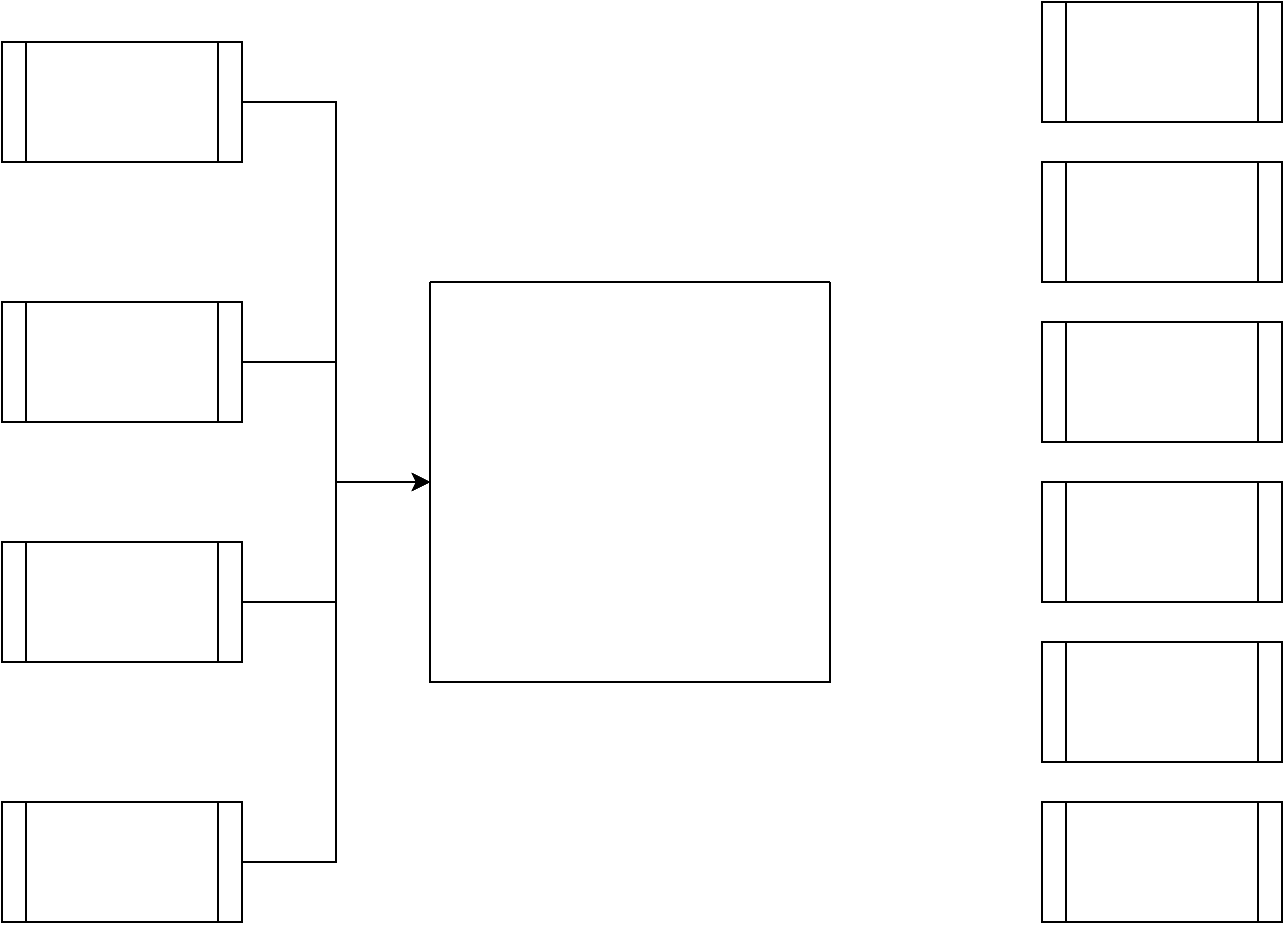 <mxfile version="21.1.1" type="github">
  <diagram name="Page-1" id="I2diGHP10F4gkZ_NdI2N">
    <mxGraphModel dx="794" dy="459" grid="1" gridSize="10" guides="1" tooltips="1" connect="1" arrows="1" fold="1" page="1" pageScale="1" pageWidth="827" pageHeight="1169" math="0" shadow="0">
      <root>
        <mxCell id="0" />
        <mxCell id="1" parent="0" />
        <mxCell id="qdHmDOOyC_FSIgch7ug1-1" value="" style="swimlane;startSize=0;" vertex="1" parent="1">
          <mxGeometry x="314" y="150" width="200" height="200" as="geometry" />
        </mxCell>
        <mxCell id="qdHmDOOyC_FSIgch7ug1-15" style="edgeStyle=orthogonalEdgeStyle;rounded=0;orthogonalLoop=1;jettySize=auto;html=1;entryX=0;entryY=0.5;entryDx=0;entryDy=0;" edge="1" parent="1" source="qdHmDOOyC_FSIgch7ug1-5" target="qdHmDOOyC_FSIgch7ug1-1">
          <mxGeometry relative="1" as="geometry" />
        </mxCell>
        <mxCell id="qdHmDOOyC_FSIgch7ug1-5" value="" style="shape=process;whiteSpace=wrap;html=1;backgroundOutline=1;" vertex="1" parent="1">
          <mxGeometry x="100" y="30" width="120" height="60" as="geometry" />
        </mxCell>
        <mxCell id="qdHmDOOyC_FSIgch7ug1-20" style="edgeStyle=orthogonalEdgeStyle;rounded=0;orthogonalLoop=1;jettySize=auto;html=1;entryX=0;entryY=0.5;entryDx=0;entryDy=0;" edge="1" parent="1" source="qdHmDOOyC_FSIgch7ug1-6" target="qdHmDOOyC_FSIgch7ug1-1">
          <mxGeometry relative="1" as="geometry" />
        </mxCell>
        <mxCell id="qdHmDOOyC_FSIgch7ug1-6" value="" style="shape=process;whiteSpace=wrap;html=1;backgroundOutline=1;" vertex="1" parent="1">
          <mxGeometry x="100" y="160" width="120" height="60" as="geometry" />
        </mxCell>
        <mxCell id="qdHmDOOyC_FSIgch7ug1-17" style="edgeStyle=orthogonalEdgeStyle;rounded=0;orthogonalLoop=1;jettySize=auto;html=1;entryX=0;entryY=0.5;entryDx=0;entryDy=0;" edge="1" parent="1" source="qdHmDOOyC_FSIgch7ug1-7" target="qdHmDOOyC_FSIgch7ug1-1">
          <mxGeometry relative="1" as="geometry" />
        </mxCell>
        <mxCell id="qdHmDOOyC_FSIgch7ug1-7" value="" style="shape=process;whiteSpace=wrap;html=1;backgroundOutline=1;" vertex="1" parent="1">
          <mxGeometry x="100" y="280" width="120" height="60" as="geometry" />
        </mxCell>
        <mxCell id="qdHmDOOyC_FSIgch7ug1-19" style="edgeStyle=orthogonalEdgeStyle;rounded=0;orthogonalLoop=1;jettySize=auto;html=1;entryX=0;entryY=0.5;entryDx=0;entryDy=0;" edge="1" parent="1" source="qdHmDOOyC_FSIgch7ug1-8" target="qdHmDOOyC_FSIgch7ug1-1">
          <mxGeometry relative="1" as="geometry" />
        </mxCell>
        <mxCell id="qdHmDOOyC_FSIgch7ug1-8" value="" style="shape=process;whiteSpace=wrap;html=1;backgroundOutline=1;" vertex="1" parent="1">
          <mxGeometry x="100" y="410" width="120" height="60" as="geometry" />
        </mxCell>
        <mxCell id="qdHmDOOyC_FSIgch7ug1-9" value="" style="shape=process;whiteSpace=wrap;html=1;backgroundOutline=1;" vertex="1" parent="1">
          <mxGeometry x="620" y="10" width="120" height="60" as="geometry" />
        </mxCell>
        <mxCell id="qdHmDOOyC_FSIgch7ug1-10" value="" style="shape=process;whiteSpace=wrap;html=1;backgroundOutline=1;" vertex="1" parent="1">
          <mxGeometry x="620" y="90" width="120" height="60" as="geometry" />
        </mxCell>
        <mxCell id="qdHmDOOyC_FSIgch7ug1-11" value="" style="shape=process;whiteSpace=wrap;html=1;backgroundOutline=1;" vertex="1" parent="1">
          <mxGeometry x="620" y="170" width="120" height="60" as="geometry" />
        </mxCell>
        <mxCell id="qdHmDOOyC_FSIgch7ug1-12" value="" style="shape=process;whiteSpace=wrap;html=1;backgroundOutline=1;" vertex="1" parent="1">
          <mxGeometry x="620" y="250" width="120" height="60" as="geometry" />
        </mxCell>
        <mxCell id="qdHmDOOyC_FSIgch7ug1-13" value="" style="shape=process;whiteSpace=wrap;html=1;backgroundOutline=1;" vertex="1" parent="1">
          <mxGeometry x="620" y="330" width="120" height="60" as="geometry" />
        </mxCell>
        <mxCell id="qdHmDOOyC_FSIgch7ug1-14" value="" style="shape=process;whiteSpace=wrap;html=1;backgroundOutline=1;" vertex="1" parent="1">
          <mxGeometry x="620" y="410" width="120" height="60" as="geometry" />
        </mxCell>
      </root>
    </mxGraphModel>
  </diagram>
</mxfile>
